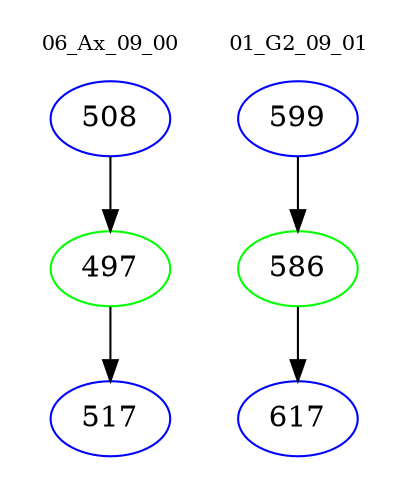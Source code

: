 digraph{
subgraph cluster_0 {
color = white
label = "06_Ax_09_00";
fontsize=10;
T0_508 [label="508", color="blue"]
T0_508 -> T0_497 [color="black"]
T0_497 [label="497", color="green"]
T0_497 -> T0_517 [color="black"]
T0_517 [label="517", color="blue"]
}
subgraph cluster_1 {
color = white
label = "01_G2_09_01";
fontsize=10;
T1_599 [label="599", color="blue"]
T1_599 -> T1_586 [color="black"]
T1_586 [label="586", color="green"]
T1_586 -> T1_617 [color="black"]
T1_617 [label="617", color="blue"]
}
}

